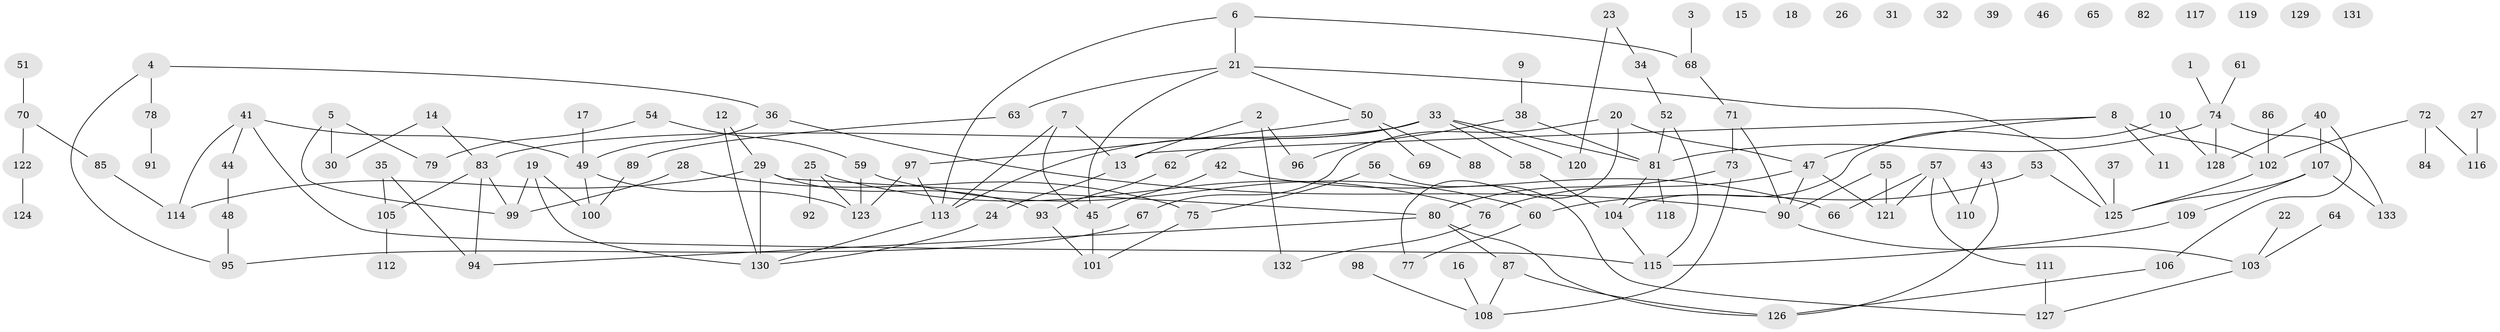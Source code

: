 // Generated by graph-tools (version 1.1) at 2025/33/03/09/25 02:33:44]
// undirected, 133 vertices, 161 edges
graph export_dot {
graph [start="1"]
  node [color=gray90,style=filled];
  1;
  2;
  3;
  4;
  5;
  6;
  7;
  8;
  9;
  10;
  11;
  12;
  13;
  14;
  15;
  16;
  17;
  18;
  19;
  20;
  21;
  22;
  23;
  24;
  25;
  26;
  27;
  28;
  29;
  30;
  31;
  32;
  33;
  34;
  35;
  36;
  37;
  38;
  39;
  40;
  41;
  42;
  43;
  44;
  45;
  46;
  47;
  48;
  49;
  50;
  51;
  52;
  53;
  54;
  55;
  56;
  57;
  58;
  59;
  60;
  61;
  62;
  63;
  64;
  65;
  66;
  67;
  68;
  69;
  70;
  71;
  72;
  73;
  74;
  75;
  76;
  77;
  78;
  79;
  80;
  81;
  82;
  83;
  84;
  85;
  86;
  87;
  88;
  89;
  90;
  91;
  92;
  93;
  94;
  95;
  96;
  97;
  98;
  99;
  100;
  101;
  102;
  103;
  104;
  105;
  106;
  107;
  108;
  109;
  110;
  111;
  112;
  113;
  114;
  115;
  116;
  117;
  118;
  119;
  120;
  121;
  122;
  123;
  124;
  125;
  126;
  127;
  128;
  129;
  130;
  131;
  132;
  133;
  1 -- 74;
  2 -- 13;
  2 -- 96;
  2 -- 132;
  3 -- 68;
  4 -- 36;
  4 -- 78;
  4 -- 95;
  5 -- 30;
  5 -- 79;
  5 -- 99;
  6 -- 21;
  6 -- 68;
  6 -- 113;
  7 -- 13;
  7 -- 45;
  7 -- 113;
  8 -- 11;
  8 -- 13;
  8 -- 47;
  8 -- 102;
  9 -- 38;
  10 -- 104;
  10 -- 128;
  12 -- 29;
  12 -- 130;
  13 -- 24;
  14 -- 30;
  14 -- 83;
  16 -- 108;
  17 -- 49;
  19 -- 99;
  19 -- 100;
  19 -- 130;
  20 -- 47;
  20 -- 67;
  20 -- 77;
  21 -- 45;
  21 -- 50;
  21 -- 63;
  21 -- 125;
  22 -- 103;
  23 -- 34;
  23 -- 120;
  24 -- 130;
  25 -- 76;
  25 -- 92;
  25 -- 123;
  27 -- 116;
  28 -- 75;
  28 -- 99;
  29 -- 80;
  29 -- 93;
  29 -- 114;
  29 -- 130;
  33 -- 58;
  33 -- 62;
  33 -- 81;
  33 -- 83;
  33 -- 113;
  33 -- 120;
  34 -- 52;
  35 -- 94;
  35 -- 105;
  36 -- 49;
  36 -- 90;
  37 -- 125;
  38 -- 81;
  38 -- 96;
  40 -- 106;
  40 -- 107;
  40 -- 128;
  41 -- 44;
  41 -- 49;
  41 -- 114;
  41 -- 115;
  42 -- 45;
  42 -- 66;
  43 -- 110;
  43 -- 126;
  44 -- 48;
  45 -- 101;
  47 -- 76;
  47 -- 90;
  47 -- 121;
  48 -- 95;
  49 -- 100;
  49 -- 123;
  50 -- 69;
  50 -- 88;
  50 -- 97;
  51 -- 70;
  52 -- 81;
  52 -- 115;
  53 -- 60;
  53 -- 125;
  54 -- 59;
  54 -- 79;
  55 -- 90;
  55 -- 121;
  56 -- 75;
  56 -- 127;
  57 -- 66;
  57 -- 110;
  57 -- 111;
  57 -- 121;
  58 -- 104;
  59 -- 60;
  59 -- 123;
  60 -- 77;
  61 -- 74;
  62 -- 93;
  63 -- 89;
  64 -- 103;
  67 -- 95;
  68 -- 71;
  70 -- 85;
  70 -- 122;
  71 -- 73;
  71 -- 90;
  72 -- 84;
  72 -- 102;
  72 -- 116;
  73 -- 80;
  73 -- 108;
  74 -- 81;
  74 -- 128;
  74 -- 133;
  75 -- 101;
  76 -- 132;
  78 -- 91;
  80 -- 87;
  80 -- 94;
  80 -- 126;
  81 -- 104;
  81 -- 118;
  83 -- 94;
  83 -- 99;
  83 -- 105;
  85 -- 114;
  86 -- 102;
  87 -- 108;
  87 -- 126;
  89 -- 100;
  90 -- 103;
  93 -- 101;
  97 -- 113;
  97 -- 123;
  98 -- 108;
  102 -- 125;
  103 -- 127;
  104 -- 115;
  105 -- 112;
  106 -- 126;
  107 -- 109;
  107 -- 125;
  107 -- 133;
  109 -- 115;
  111 -- 127;
  113 -- 130;
  122 -- 124;
}
